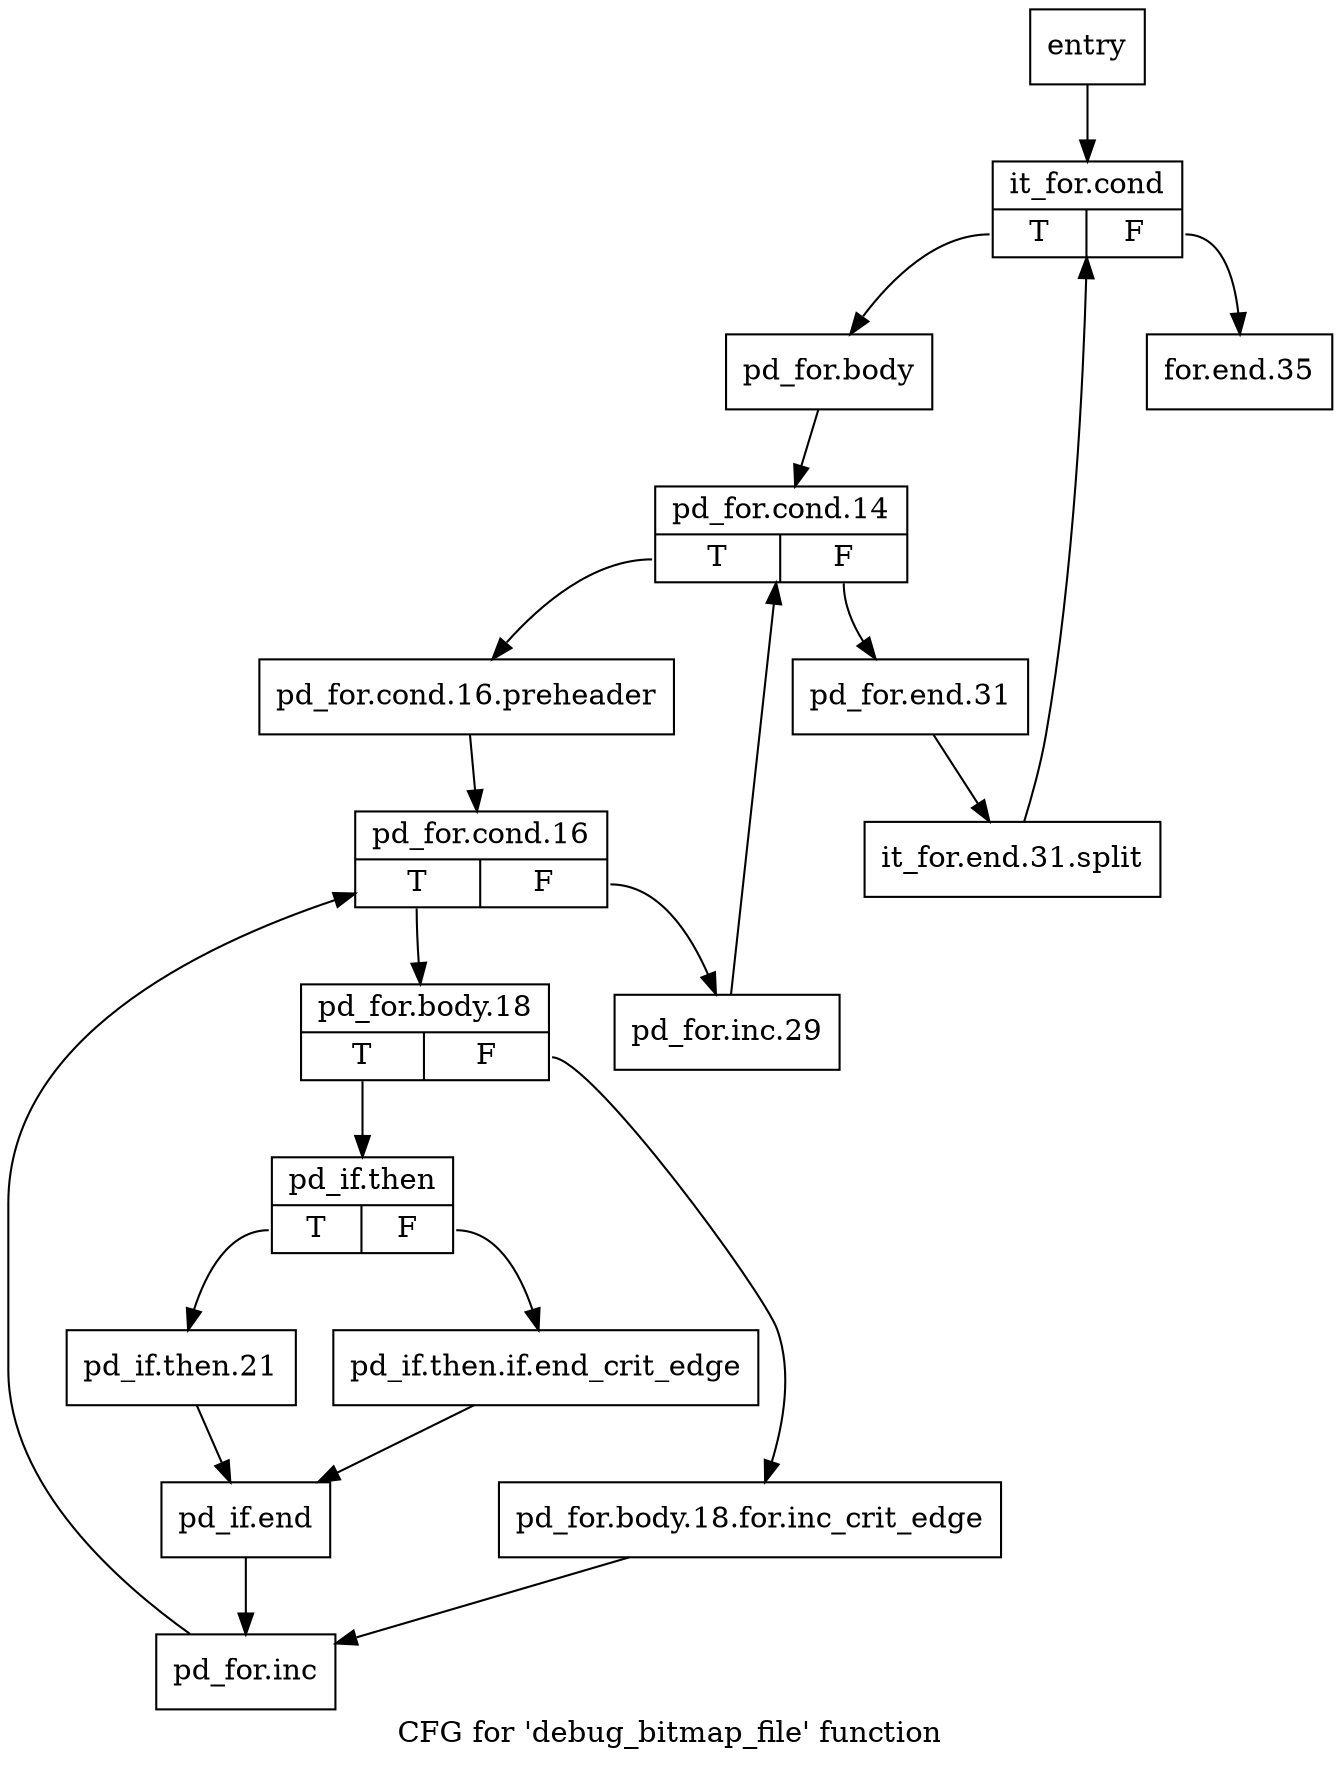digraph "CFG for 'debug_bitmap_file' function" {
	label="CFG for 'debug_bitmap_file' function";

	Node0x2d1caf0 [shape=record,label="{entry}"];
	Node0x2d1caf0 -> Node0x2d1cb40;
	Node0x2d1cb40 [shape=record,label="{it_for.cond|{<s0>T|<s1>F}}"];
	Node0x2d1cb40:s0 -> Node0x2d1cb90;
	Node0x2d1cb40:s1 -> Node0x2d1cfa0;
	Node0x2d1cb90 [shape=record,label="{pd_for.body}"];
	Node0x2d1cb90 -> Node0x2d1cbe0;
	Node0x2d1cbe0 [shape=record,label="{pd_for.cond.14|{<s0>T|<s1>F}}"];
	Node0x2d1cbe0:s0 -> Node0x2d1cc30;
	Node0x2d1cbe0:s1 -> Node0x2d1cf50;
	Node0x2d1cc30 [shape=record,label="{pd_for.cond.16.preheader}"];
	Node0x2d1cc30 -> Node0x2d1cc80;
	Node0x2d1cc80 [shape=record,label="{pd_for.cond.16|{<s0>T|<s1>F}}"];
	Node0x2d1cc80:s0 -> Node0x2d1ccd0;
	Node0x2d1cc80:s1 -> Node0x2d1cf00;
	Node0x2d1ccd0 [shape=record,label="{pd_for.body.18|{<s0>T|<s1>F}}"];
	Node0x2d1ccd0:s0 -> Node0x2d1cd70;
	Node0x2d1ccd0:s1 -> Node0x2d1cd20;
	Node0x2d1cd20 [shape=record,label="{pd_for.body.18.for.inc_crit_edge}"];
	Node0x2d1cd20 -> Node0x2d1ceb0;
	Node0x2d1cd70 [shape=record,label="{pd_if.then|{<s0>T|<s1>F}}"];
	Node0x2d1cd70:s0 -> Node0x2d1ce10;
	Node0x2d1cd70:s1 -> Node0x2d1cdc0;
	Node0x2d1cdc0 [shape=record,label="{pd_if.then.if.end_crit_edge}"];
	Node0x2d1cdc0 -> Node0x2d1ce60;
	Node0x2d1ce10 [shape=record,label="{pd_if.then.21}"];
	Node0x2d1ce10 -> Node0x2d1ce60;
	Node0x2d1ce60 [shape=record,label="{pd_if.end}"];
	Node0x2d1ce60 -> Node0x2d1ceb0;
	Node0x2d1ceb0 [shape=record,label="{pd_for.inc}"];
	Node0x2d1ceb0 -> Node0x2d1cc80;
	Node0x2d1cf00 [shape=record,label="{pd_for.inc.29}"];
	Node0x2d1cf00 -> Node0x2d1cbe0;
	Node0x2d1cf50 [shape=record,label="{pd_for.end.31}"];
	Node0x2d1cf50 -> Node0xcd86bb0;
	Node0xcd86bb0 [shape=record,label="{it_for.end.31.split}"];
	Node0xcd86bb0 -> Node0x2d1cb40;
	Node0x2d1cfa0 [shape=record,label="{for.end.35}"];
}
